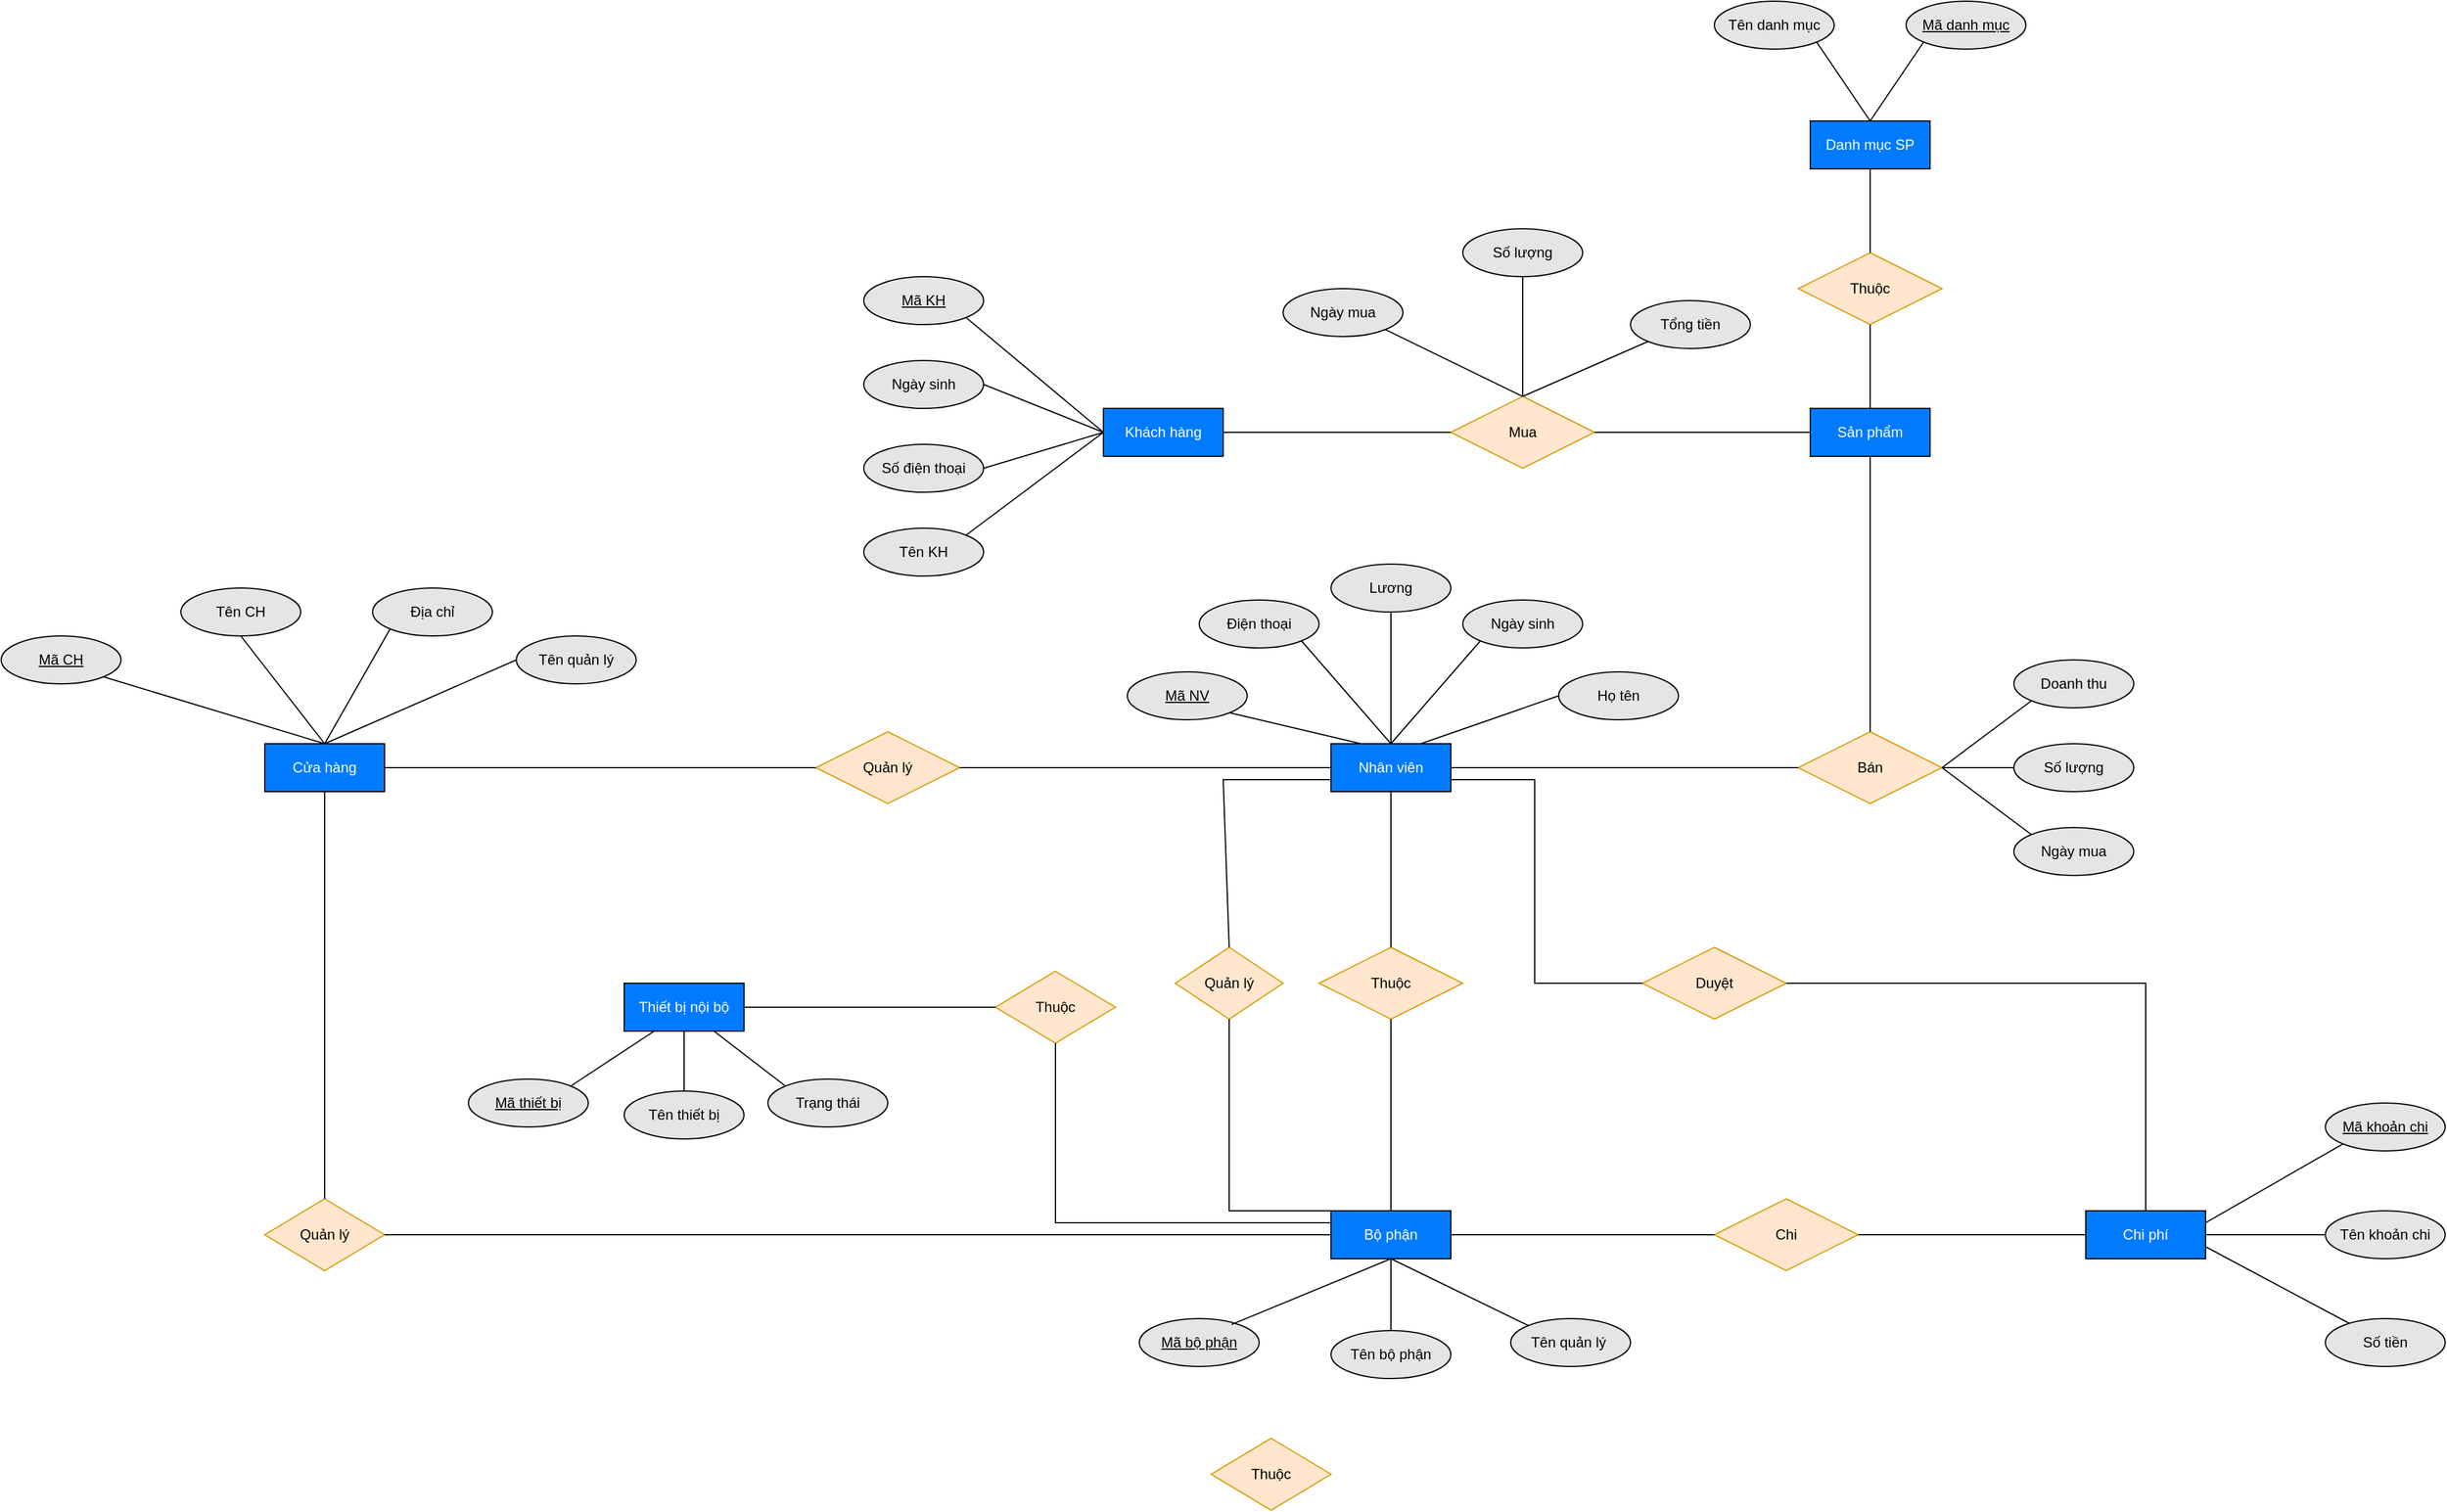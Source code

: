 <mxfile version="15.8.9" type="github">
  <diagram id="UtjhiPHCQkNaoNcG85TJ" name="Page-1">
    <mxGraphModel dx="4221" dy="644" grid="1" gridSize="10" guides="1" tooltips="1" connect="1" arrows="1" fold="1" page="1" pageScale="1" pageWidth="3000" pageHeight="3300" math="0" shadow="0">
      <root>
        <mxCell id="0" />
        <mxCell id="1" parent="0" />
        <mxCell id="D02X_YDx3sgQh4wHqPoC-2" value="Cửa hàng" style="whiteSpace=wrap;html=1;align=center;fillColor=#007bff;strokeColor=#000000;fontColor=#FFFFFF;" parent="1" vertex="1">
          <mxGeometry x="180" y="1270" width="100" height="40" as="geometry" />
        </mxCell>
        <mxCell id="D02X_YDx3sgQh4wHqPoC-3" value="Địa chỉ" style="ellipse;whiteSpace=wrap;html=1;align=center;labelBackgroundColor=#;fontColor=#000000;strokeColor=#000000;fillColor=#e5e5e5;" parent="1" vertex="1">
          <mxGeometry x="270" y="1140" width="100" height="40" as="geometry" />
        </mxCell>
        <mxCell id="D02X_YDx3sgQh4wHqPoC-4" value="Quản lý" style="shape=rhombus;perimeter=rhombusPerimeter;whiteSpace=wrap;html=1;align=center;labelBackgroundColor=#;strokeColor=#d79b00;fillColor=#ffe6cc;" parent="1" vertex="1">
          <mxGeometry x="640" y="1260" width="120" height="60" as="geometry" />
        </mxCell>
        <mxCell id="D02X_YDx3sgQh4wHqPoC-5" value="Mã CH" style="ellipse;whiteSpace=wrap;html=1;align=center;fontStyle=4;labelBackgroundColor=#;fontColor=#000000;strokeColor=#000000;fillColor=#e5e5e5;" parent="1" vertex="1">
          <mxGeometry x="-40" y="1180" width="100" height="40" as="geometry" />
        </mxCell>
        <mxCell id="D02X_YDx3sgQh4wHqPoC-6" value="Tên CH" style="ellipse;whiteSpace=wrap;html=1;align=center;labelBackgroundColor=#;fontColor=#000000;strokeColor=#000000;fillColor=#e5e5e5;" parent="1" vertex="1">
          <mxGeometry x="110" y="1140" width="100" height="40" as="geometry" />
        </mxCell>
        <mxCell id="D02X_YDx3sgQh4wHqPoC-7" value="Quản lý" style="shape=rhombus;perimeter=rhombusPerimeter;whiteSpace=wrap;html=1;align=center;labelBackgroundColor=#;strokeColor=#d79b00;fillColor=#ffe6cc;" parent="1" vertex="1">
          <mxGeometry x="180" y="1650" width="100" height="60" as="geometry" />
        </mxCell>
        <mxCell id="D02X_YDx3sgQh4wHqPoC-8" value="Thiết bị nội bộ" style="whiteSpace=wrap;html=1;align=center;fillColor=#007bff;strokeColor=#000000;fontColor=#FFFFFF;" parent="1" vertex="1">
          <mxGeometry x="480" y="1470" width="100" height="40" as="geometry" />
        </mxCell>
        <mxCell id="D02X_YDx3sgQh4wHqPoC-9" value="Tên thiết bị" style="ellipse;whiteSpace=wrap;html=1;align=center;labelBackgroundColor=#;fontColor=#000000;strokeColor=#000000;fillColor=#e5e5e5;" parent="1" vertex="1">
          <mxGeometry x="480" y="1560" width="100" height="40" as="geometry" />
        </mxCell>
        <mxCell id="D02X_YDx3sgQh4wHqPoC-10" value="Trạng thái" style="ellipse;whiteSpace=wrap;html=1;align=center;labelBackgroundColor=#;fontColor=#000000;strokeColor=#000000;fillColor=#e5e5e5;" parent="1" vertex="1">
          <mxGeometry x="600" y="1550" width="100" height="40" as="geometry" />
        </mxCell>
        <mxCell id="D02X_YDx3sgQh4wHqPoC-11" value="Mã thiết bị" style="ellipse;whiteSpace=wrap;html=1;align=center;fontStyle=4;labelBackgroundColor=#;fontColor=#000000;strokeColor=#000000;fillColor=#e5e5e5;" parent="1" vertex="1">
          <mxGeometry x="350" y="1550" width="100" height="40" as="geometry" />
        </mxCell>
        <mxCell id="D02X_YDx3sgQh4wHqPoC-13" value="Thuộc" style="shape=rhombus;perimeter=rhombusPerimeter;whiteSpace=wrap;html=1;align=center;labelBackgroundColor=#;strokeColor=#d79b00;fillColor=#ffe6cc;" parent="1" vertex="1">
          <mxGeometry x="970" y="1850" width="100" height="60" as="geometry" />
        </mxCell>
        <mxCell id="D02X_YDx3sgQh4wHqPoC-14" value="Bộ phận" style="whiteSpace=wrap;html=1;align=center;fillColor=#007bff;strokeColor=#000000;fontColor=#FFFFFF;" parent="1" vertex="1">
          <mxGeometry x="1070" y="1660" width="100" height="40" as="geometry" />
        </mxCell>
        <mxCell id="D02X_YDx3sgQh4wHqPoC-15" value="Chi" style="shape=rhombus;perimeter=rhombusPerimeter;whiteSpace=wrap;html=1;align=center;labelBackgroundColor=#;strokeColor=#d79b00;fillColor=#ffe6cc;" parent="1" vertex="1">
          <mxGeometry x="1390" y="1650" width="120" height="60" as="geometry" />
        </mxCell>
        <mxCell id="D02X_YDx3sgQh4wHqPoC-16" value="Chi phí" style="whiteSpace=wrap;html=1;align=center;fillColor=#007bff;strokeColor=#000000;fontColor=#FFFFFF;" parent="1" vertex="1">
          <mxGeometry x="1700" y="1660" width="100" height="40" as="geometry" />
        </mxCell>
        <mxCell id="D02X_YDx3sgQh4wHqPoC-17" value="Mã khoản chi" style="ellipse;whiteSpace=wrap;html=1;align=center;fontStyle=4;labelBackgroundColor=#;fontColor=#000000;strokeColor=#000000;fillColor=#e5e5e5;" parent="1" vertex="1">
          <mxGeometry x="1900" y="1570" width="100" height="40" as="geometry" />
        </mxCell>
        <mxCell id="D02X_YDx3sgQh4wHqPoC-18" value="Tên khoản chi" style="ellipse;whiteSpace=wrap;html=1;align=center;labelBackgroundColor=#;fontColor=#000000;strokeColor=#000000;fillColor=#e5e5e5;" parent="1" vertex="1">
          <mxGeometry x="1900" y="1660" width="100" height="40" as="geometry" />
        </mxCell>
        <mxCell id="D02X_YDx3sgQh4wHqPoC-19" value="Số tiền" style="ellipse;whiteSpace=wrap;html=1;align=center;labelBackgroundColor=#;fontColor=#000000;strokeColor=#000000;fillColor=#e5e5e5;" parent="1" vertex="1">
          <mxGeometry x="1900" y="1750" width="100" height="40" as="geometry" />
        </mxCell>
        <mxCell id="D02X_YDx3sgQh4wHqPoC-20" value="Nhân viên" style="whiteSpace=wrap;html=1;align=center;fillColor=#007bff;strokeColor=#000000;fontColor=#FFFFFF;" parent="1" vertex="1">
          <mxGeometry x="1070" y="1270" width="100" height="40" as="geometry" />
        </mxCell>
        <mxCell id="D02X_YDx3sgQh4wHqPoC-21" value="Sản phẩm" style="whiteSpace=wrap;html=1;align=center;fillColor=#007bff;strokeColor=#000000;fontColor=#FFFFFF;" parent="1" vertex="1">
          <mxGeometry x="1470" y="990" width="100" height="40" as="geometry" />
        </mxCell>
        <mxCell id="D02X_YDx3sgQh4wHqPoC-22" value="Bán&lt;span style=&quot;color: rgba(0 , 0 , 0 , 0) ; font-family: monospace ; font-size: 0px&quot;&gt;%3CmxGraphModel%3E%3Croot%3E%3CmxCell%20id%3D%220%22%2F%3E%3CmxCell%20id%3D%221%22%20parent%3D%220%22%2F%3E%3CmxCell%20id%3D%222%22%20value%3D%22Qu%E1%BA%A3n%20l%C3%BD%22%20style%3D%22shape%3Drhombus%3Bperimeter%3DrhombusPerimeter%3BwhiteSpace%3Dwrap%3Bhtml%3D1%3Balign%3Dcenter%3BlabelBackgroundColor%3D%23%3BstrokeColor%3D%23d79b00%3BfillColor%3D%23ffe6cc%3B%22%20vertex%3D%221%22%20parent%3D%221%22%3E%3CmxGeometry%20x%3D%22470%22%20y%3D%221260%22%20width%3D%22120%22%20height%3D%2260%22%20as%3D%22geometry%22%2F%3E%3C%2FmxCell%3E%3C%2Froot%3E%3C%2FmxGraphModel%3E&lt;/span&gt;&lt;span style=&quot;color: rgba(0 , 0 , 0 , 0) ; font-family: monospace ; font-size: 0px&quot;&gt;%3CmxGraphModel%3E%3Croot%3E%3CmxCell%20id%3D%220%22%2F%3E%3CmxCell%20id%3D%221%22%20parent%3D%220%22%2F%3E%3CmxCell%20id%3D%222%22%20value%3D%22Qu%E1%BA%A3n%20l%C3%BD%22%20style%3D%22shape%3Drhombus%3Bperimeter%3DrhombusPerimeter%3BwhiteSpace%3Dwrap%3Bhtml%3D1%3Balign%3Dcenter%3BlabelBackgroundColor%3D%23%3BstrokeColor%3D%23d79b00%3BfillColor%3D%23ffe6cc%3B%22%20vertex%3D%221%22%20parent%3D%221%22%3E%3CmxGeometry%20x%3D%22470%22%20y%3D%221260%22%20width%3D%22120%22%20height%3D%2260%22%20as%3D%22geometry%22%2F%3E%3C%2FmxCell%3E%3C%2Froot%3E%3C%2FmxGraphModel%3E&lt;/span&gt;" style="shape=rhombus;perimeter=rhombusPerimeter;whiteSpace=wrap;html=1;align=center;labelBackgroundColor=#;strokeColor=#d79b00;fillColor=#ffe6cc;" parent="1" vertex="1">
          <mxGeometry x="1460" y="1260" width="120" height="60" as="geometry" />
        </mxCell>
        <mxCell id="D02X_YDx3sgQh4wHqPoC-23" value="Thuộc" style="shape=rhombus;perimeter=rhombusPerimeter;whiteSpace=wrap;html=1;align=center;labelBackgroundColor=#;strokeColor=#d79b00;fillColor=#ffe6cc;" parent="1" vertex="1">
          <mxGeometry x="1460" y="860" width="120" height="60" as="geometry" />
        </mxCell>
        <mxCell id="D02X_YDx3sgQh4wHqPoC-24" value="Danh mục SP" style="whiteSpace=wrap;html=1;align=center;fillColor=#007bff;strokeColor=#000000;fontColor=#FFFFFF;" parent="1" vertex="1">
          <mxGeometry x="1470" y="750" width="100" height="40" as="geometry" />
        </mxCell>
        <mxCell id="D02X_YDx3sgQh4wHqPoC-25" value="Mua" style="shape=rhombus;perimeter=rhombusPerimeter;whiteSpace=wrap;html=1;align=center;labelBackgroundColor=#;strokeColor=#d79b00;fillColor=#ffe6cc;" parent="1" vertex="1">
          <mxGeometry x="1170" y="980" width="120" height="60" as="geometry" />
        </mxCell>
        <mxCell id="D02X_YDx3sgQh4wHqPoC-26" value="Khách hàng" style="whiteSpace=wrap;html=1;align=center;fillColor=#007bff;strokeColor=#000000;fontColor=#FFFFFF;" parent="1" vertex="1">
          <mxGeometry x="880" y="990" width="100" height="40" as="geometry" />
        </mxCell>
        <mxCell id="D02X_YDx3sgQh4wHqPoC-28" value="Mã danh mục" style="ellipse;whiteSpace=wrap;html=1;align=center;fontStyle=4;labelBackgroundColor=#;fontColor=#000000;strokeColor=#000000;fillColor=#e5e5e5;" parent="1" vertex="1">
          <mxGeometry x="1550" y="650" width="100" height="40" as="geometry" />
        </mxCell>
        <mxCell id="D02X_YDx3sgQh4wHqPoC-29" value="Tên danh mục" style="ellipse;whiteSpace=wrap;html=1;align=center;labelBackgroundColor=#;fontColor=#000000;strokeColor=#000000;fillColor=#e5e5e5;" parent="1" vertex="1">
          <mxGeometry x="1390" y="650" width="100" height="40" as="geometry" />
        </mxCell>
        <mxCell id="D02X_YDx3sgQh4wHqPoC-30" value="Ngày mua" style="ellipse;whiteSpace=wrap;html=1;align=center;labelBackgroundColor=#;fontColor=#000000;strokeColor=#000000;fillColor=#e5e5e5;" parent="1" vertex="1">
          <mxGeometry x="1030" y="890" width="100" height="40" as="geometry" />
        </mxCell>
        <mxCell id="D02X_YDx3sgQh4wHqPoC-31" value="Tổng tiền" style="ellipse;whiteSpace=wrap;html=1;align=center;labelBackgroundColor=#;fontColor=#000000;strokeColor=#000000;fillColor=#e5e5e5;" parent="1" vertex="1">
          <mxGeometry x="1320" y="900" width="100" height="40" as="geometry" />
        </mxCell>
        <mxCell id="D02X_YDx3sgQh4wHqPoC-33" value="Số lượng" style="ellipse;whiteSpace=wrap;html=1;align=center;labelBackgroundColor=#;fontColor=#000000;strokeColor=#000000;fillColor=#e5e5e5;" parent="1" vertex="1">
          <mxGeometry x="1180" y="840" width="100" height="40" as="geometry" />
        </mxCell>
        <mxCell id="D02X_YDx3sgQh4wHqPoC-34" value="Ngày mua" style="ellipse;whiteSpace=wrap;html=1;align=center;labelBackgroundColor=#;fontColor=#000000;strokeColor=#000000;fillColor=#e5e5e5;" parent="1" vertex="1">
          <mxGeometry x="1640" y="1340" width="100" height="40" as="geometry" />
        </mxCell>
        <mxCell id="D02X_YDx3sgQh4wHqPoC-35" value="Số lượng" style="ellipse;whiteSpace=wrap;html=1;align=center;labelBackgroundColor=#;fontColor=#000000;strokeColor=#000000;fillColor=#e5e5e5;" parent="1" vertex="1">
          <mxGeometry x="1640" y="1270" width="100" height="40" as="geometry" />
        </mxCell>
        <mxCell id="D02X_YDx3sgQh4wHqPoC-36" value="Doanh thu" style="ellipse;whiteSpace=wrap;html=1;align=center;labelBackgroundColor=#;fontColor=#000000;strokeColor=#000000;fillColor=#e5e5e5;" parent="1" vertex="1">
          <mxGeometry x="1640" y="1200" width="100" height="40" as="geometry" />
        </mxCell>
        <mxCell id="D02X_YDx3sgQh4wHqPoC-37" value="Mã NV" style="ellipse;whiteSpace=wrap;html=1;align=center;fontStyle=4;labelBackgroundColor=#;fontColor=#000000;strokeColor=#000000;fillColor=#e5e5e5;" parent="1" vertex="1">
          <mxGeometry x="900" y="1210" width="100" height="40" as="geometry" />
        </mxCell>
        <mxCell id="D02X_YDx3sgQh4wHqPoC-38" value="Họ tên" style="ellipse;whiteSpace=wrap;html=1;align=center;labelBackgroundColor=#;fontColor=#000000;strokeColor=#000000;fillColor=#e5e5e5;" parent="1" vertex="1">
          <mxGeometry x="1260" y="1210" width="100" height="40" as="geometry" />
        </mxCell>
        <mxCell id="D02X_YDx3sgQh4wHqPoC-39" value="Điện thoại" style="ellipse;whiteSpace=wrap;html=1;align=center;labelBackgroundColor=#;fontColor=#000000;strokeColor=#000000;fillColor=#e5e5e5;" parent="1" vertex="1">
          <mxGeometry x="960" y="1150" width="100" height="40" as="geometry" />
        </mxCell>
        <mxCell id="D02X_YDx3sgQh4wHqPoC-40" value="Ngày sinh" style="ellipse;whiteSpace=wrap;html=1;align=center;labelBackgroundColor=#;fontColor=#000000;strokeColor=#000000;fillColor=#e5e5e5;" parent="1" vertex="1">
          <mxGeometry x="1180" y="1150" width="100" height="40" as="geometry" />
        </mxCell>
        <mxCell id="D02X_YDx3sgQh4wHqPoC-41" value="Lương" style="ellipse;whiteSpace=wrap;html=1;align=center;labelBackgroundColor=#;fontColor=#000000;strokeColor=#000000;fillColor=#e5e5e5;" parent="1" vertex="1">
          <mxGeometry x="1070" y="1120" width="100" height="40" as="geometry" />
        </mxCell>
        <mxCell id="D02X_YDx3sgQh4wHqPoC-42" value="Mã KH" style="ellipse;whiteSpace=wrap;html=1;align=center;fontStyle=4;labelBackgroundColor=#;fontColor=#000000;strokeColor=#000000;fillColor=#e5e5e5;" parent="1" vertex="1">
          <mxGeometry x="680" y="880" width="100" height="40" as="geometry" />
        </mxCell>
        <mxCell id="D02X_YDx3sgQh4wHqPoC-43" value="Ngày sinh" style="ellipse;whiteSpace=wrap;html=1;align=center;labelBackgroundColor=#;fontColor=#000000;strokeColor=#000000;fillColor=#e5e5e5;" parent="1" vertex="1">
          <mxGeometry x="680" y="950" width="100" height="40" as="geometry" />
        </mxCell>
        <mxCell id="D02X_YDx3sgQh4wHqPoC-44" value="Số điện thoại" style="ellipse;whiteSpace=wrap;html=1;align=center;labelBackgroundColor=#;fontColor=#000000;strokeColor=#000000;fillColor=#e5e5e5;" parent="1" vertex="1">
          <mxGeometry x="680" y="1020" width="100" height="40" as="geometry" />
        </mxCell>
        <mxCell id="D02X_YDx3sgQh4wHqPoC-45" value="Tên KH" style="ellipse;whiteSpace=wrap;html=1;align=center;labelBackgroundColor=#;fontColor=#000000;strokeColor=#000000;fillColor=#e5e5e5;" parent="1" vertex="1">
          <mxGeometry x="680" y="1090" width="100" height="40" as="geometry" />
        </mxCell>
        <mxCell id="D02X_YDx3sgQh4wHqPoC-46" value="Tên bộ phận" style="ellipse;whiteSpace=wrap;html=1;align=center;labelBackgroundColor=#;fontColor=#000000;strokeColor=#000000;fillColor=#e5e5e5;" parent="1" vertex="1">
          <mxGeometry x="1070" y="1760" width="100" height="40" as="geometry" />
        </mxCell>
        <mxCell id="D02X_YDx3sgQh4wHqPoC-47" value="Mã bộ phận" style="ellipse;whiteSpace=wrap;html=1;align=center;fontStyle=4;labelBackgroundColor=#;fontColor=#000000;strokeColor=#000000;fillColor=#e5e5e5;" parent="1" vertex="1">
          <mxGeometry x="910" y="1750" width="100" height="40" as="geometry" />
        </mxCell>
        <mxCell id="0jfMnuuwv_ADZiA-GJic-1" value="" style="endArrow=none;html=1;rounded=0;entryX=0.5;entryY=0;entryDx=0;entryDy=0;exitX=1;exitY=1;exitDx=0;exitDy=0;" edge="1" parent="1" source="D02X_YDx3sgQh4wHqPoC-5" target="D02X_YDx3sgQh4wHqPoC-2">
          <mxGeometry width="50" height="50" relative="1" as="geometry">
            <mxPoint x="40" y="1400" as="sourcePoint" />
            <mxPoint x="90" y="1350" as="targetPoint" />
          </mxGeometry>
        </mxCell>
        <mxCell id="0jfMnuuwv_ADZiA-GJic-2" value="" style="endArrow=none;html=1;rounded=0;entryX=0.5;entryY=0;entryDx=0;entryDy=0;exitX=0.5;exitY=1;exitDx=0;exitDy=0;" edge="1" parent="1" source="D02X_YDx3sgQh4wHqPoC-6" target="D02X_YDx3sgQh4wHqPoC-2">
          <mxGeometry width="50" height="50" relative="1" as="geometry">
            <mxPoint x="125.355" y="1204.142" as="sourcePoint" />
            <mxPoint x="215" y="1280" as="targetPoint" />
          </mxGeometry>
        </mxCell>
        <mxCell id="0jfMnuuwv_ADZiA-GJic-3" value="" style="endArrow=none;html=1;rounded=0;entryX=0.5;entryY=0;entryDx=0;entryDy=0;exitX=0;exitY=1;exitDx=0;exitDy=0;" edge="1" parent="1" source="D02X_YDx3sgQh4wHqPoC-3" target="D02X_YDx3sgQh4wHqPoC-2">
          <mxGeometry width="50" height="50" relative="1" as="geometry">
            <mxPoint x="135.355" y="1214.142" as="sourcePoint" />
            <mxPoint x="225" y="1290" as="targetPoint" />
          </mxGeometry>
        </mxCell>
        <mxCell id="0jfMnuuwv_ADZiA-GJic-4" value="" style="endArrow=none;html=1;rounded=0;entryX=0.5;entryY=1;entryDx=0;entryDy=0;" edge="1" parent="1" source="D02X_YDx3sgQh4wHqPoC-7" target="D02X_YDx3sgQh4wHqPoC-2">
          <mxGeometry width="50" height="50" relative="1" as="geometry">
            <mxPoint x="324.645" y="1204.142" as="sourcePoint" />
            <mxPoint x="265" y="1280" as="targetPoint" />
          </mxGeometry>
        </mxCell>
        <mxCell id="0jfMnuuwv_ADZiA-GJic-6" value="" style="endArrow=none;html=1;rounded=0;entryX=0.25;entryY=1;entryDx=0;entryDy=0;exitX=1;exitY=0;exitDx=0;exitDy=0;" edge="1" parent="1" source="D02X_YDx3sgQh4wHqPoC-11" target="D02X_YDx3sgQh4wHqPoC-8">
          <mxGeometry width="50" height="50" relative="1" as="geometry">
            <mxPoint x="660" y="1970" as="sourcePoint" />
            <mxPoint x="710" y="1920" as="targetPoint" />
          </mxGeometry>
        </mxCell>
        <mxCell id="0jfMnuuwv_ADZiA-GJic-7" value="" style="endArrow=none;html=1;rounded=0;entryX=0.5;entryY=1;entryDx=0;entryDy=0;exitX=0.5;exitY=0;exitDx=0;exitDy=0;" edge="1" parent="1" source="D02X_YDx3sgQh4wHqPoC-9" target="D02X_YDx3sgQh4wHqPoC-8">
          <mxGeometry width="50" height="50" relative="1" as="geometry">
            <mxPoint x="650" y="2000" as="sourcePoint" />
            <mxPoint x="805" y="1890" as="targetPoint" />
          </mxGeometry>
        </mxCell>
        <mxCell id="0jfMnuuwv_ADZiA-GJic-8" value="" style="endArrow=none;html=1;rounded=0;entryX=0.75;entryY=1;entryDx=0;entryDy=0;exitX=0;exitY=0;exitDx=0;exitDy=0;" edge="1" parent="1" source="D02X_YDx3sgQh4wHqPoC-10" target="D02X_YDx3sgQh4wHqPoC-8">
          <mxGeometry width="50" height="50" relative="1" as="geometry">
            <mxPoint x="830" y="2020" as="sourcePoint" />
            <mxPoint x="830" y="1890" as="targetPoint" />
          </mxGeometry>
        </mxCell>
        <mxCell id="0jfMnuuwv_ADZiA-GJic-18" value="" style="endArrow=none;html=1;rounded=0;exitX=0;exitY=0.5;exitDx=0;exitDy=0;entryX=1;entryY=0.5;entryDx=0;entryDy=0;" edge="1" parent="1" source="D02X_YDx3sgQh4wHqPoC-15" target="D02X_YDx3sgQh4wHqPoC-14">
          <mxGeometry width="50" height="50" relative="1" as="geometry">
            <mxPoint x="920" y="1690" as="sourcePoint" />
            <mxPoint x="1080" y="1690" as="targetPoint" />
          </mxGeometry>
        </mxCell>
        <mxCell id="0jfMnuuwv_ADZiA-GJic-19" value="" style="endArrow=none;html=1;rounded=0;entryX=1;entryY=0.5;entryDx=0;entryDy=0;" edge="1" parent="1" source="D02X_YDx3sgQh4wHqPoC-16" target="D02X_YDx3sgQh4wHqPoC-15">
          <mxGeometry width="50" height="50" relative="1" as="geometry">
            <mxPoint x="1400" y="1690" as="sourcePoint" />
            <mxPoint x="1180" y="1690" as="targetPoint" />
          </mxGeometry>
        </mxCell>
        <mxCell id="0jfMnuuwv_ADZiA-GJic-20" value="" style="endArrow=none;html=1;rounded=0;exitX=0.77;exitY=0.124;exitDx=0;exitDy=0;entryX=0.5;entryY=1;entryDx=0;entryDy=0;exitPerimeter=0;" edge="1" parent="1" source="D02X_YDx3sgQh4wHqPoC-47" target="D02X_YDx3sgQh4wHqPoC-14">
          <mxGeometry width="50" height="50" relative="1" as="geometry">
            <mxPoint x="1400" y="1690" as="sourcePoint" />
            <mxPoint x="1180" y="1690" as="targetPoint" />
          </mxGeometry>
        </mxCell>
        <mxCell id="0jfMnuuwv_ADZiA-GJic-21" value="" style="endArrow=none;html=1;rounded=0;exitX=0.5;exitY=0;exitDx=0;exitDy=0;entryX=0.5;entryY=1;entryDx=0;entryDy=0;" edge="1" parent="1" source="D02X_YDx3sgQh4wHqPoC-46" target="D02X_YDx3sgQh4wHqPoC-14">
          <mxGeometry width="50" height="50" relative="1" as="geometry">
            <mxPoint x="1067" y="1774.96" as="sourcePoint" />
            <mxPoint x="1105" y="1710" as="targetPoint" />
          </mxGeometry>
        </mxCell>
        <mxCell id="0jfMnuuwv_ADZiA-GJic-22" value="" style="endArrow=none;html=1;rounded=0;entryX=1;entryY=0.5;entryDx=0;entryDy=0;exitX=0;exitY=0.5;exitDx=0;exitDy=0;" edge="1" parent="1" source="D02X_YDx3sgQh4wHqPoC-18" target="D02X_YDx3sgQh4wHqPoC-16">
          <mxGeometry width="50" height="50" relative="1" as="geometry">
            <mxPoint x="1810" y="1780" as="sourcePoint" />
            <mxPoint x="1860" y="1730" as="targetPoint" />
          </mxGeometry>
        </mxCell>
        <mxCell id="0jfMnuuwv_ADZiA-GJic-23" value="" style="endArrow=none;html=1;rounded=0;exitX=1;exitY=0.75;exitDx=0;exitDy=0;" edge="1" parent="1" source="D02X_YDx3sgQh4wHqPoC-16" target="D02X_YDx3sgQh4wHqPoC-19">
          <mxGeometry width="50" height="50" relative="1" as="geometry">
            <mxPoint x="1820" y="1790" as="sourcePoint" />
            <mxPoint x="1870" y="1740" as="targetPoint" />
          </mxGeometry>
        </mxCell>
        <mxCell id="0jfMnuuwv_ADZiA-GJic-24" value="" style="endArrow=none;html=1;rounded=0;exitX=1;exitY=0.25;exitDx=0;exitDy=0;entryX=0;entryY=1;entryDx=0;entryDy=0;" edge="1" parent="1" source="D02X_YDx3sgQh4wHqPoC-16" target="D02X_YDx3sgQh4wHqPoC-17">
          <mxGeometry width="50" height="50" relative="1" as="geometry">
            <mxPoint x="1830" y="1800" as="sourcePoint" />
            <mxPoint x="1880" y="1750" as="targetPoint" />
          </mxGeometry>
        </mxCell>
        <mxCell id="0jfMnuuwv_ADZiA-GJic-25" value="" style="endArrow=none;html=1;rounded=0;entryX=1;entryY=0.5;entryDx=0;entryDy=0;exitX=0;exitY=0.5;exitDx=0;exitDy=0;" edge="1" parent="1" source="D02X_YDx3sgQh4wHqPoC-4" target="D02X_YDx3sgQh4wHqPoC-2">
          <mxGeometry width="50" height="50" relative="1" as="geometry">
            <mxPoint x="324.854" y="1204.226" as="sourcePoint" />
            <mxPoint x="265" y="1280" as="targetPoint" />
          </mxGeometry>
        </mxCell>
        <mxCell id="0jfMnuuwv_ADZiA-GJic-26" value="" style="endArrow=none;html=1;rounded=0;exitX=1;exitY=0.5;exitDx=0;exitDy=0;" edge="1" parent="1" source="D02X_YDx3sgQh4wHqPoC-4" target="D02X_YDx3sgQh4wHqPoC-20">
          <mxGeometry width="50" height="50" relative="1" as="geometry">
            <mxPoint x="650" y="1300" as="sourcePoint" />
            <mxPoint x="290" y="1300" as="targetPoint" />
          </mxGeometry>
        </mxCell>
        <mxCell id="0jfMnuuwv_ADZiA-GJic-27" value="" style="endArrow=none;html=1;rounded=0;exitX=0;exitY=0.5;exitDx=0;exitDy=0;entryX=1;entryY=0.5;entryDx=0;entryDy=0;" edge="1" parent="1" source="D02X_YDx3sgQh4wHqPoC-22" target="D02X_YDx3sgQh4wHqPoC-20">
          <mxGeometry width="50" height="50" relative="1" as="geometry">
            <mxPoint x="770" y="1300" as="sourcePoint" />
            <mxPoint x="1080" y="1300" as="targetPoint" />
          </mxGeometry>
        </mxCell>
        <mxCell id="0jfMnuuwv_ADZiA-GJic-28" value="" style="endArrow=none;html=1;rounded=0;exitX=0.5;exitY=1;exitDx=0;exitDy=0;entryX=0.5;entryY=0;entryDx=0;entryDy=0;" edge="1" parent="1" source="D02X_YDx3sgQh4wHqPoC-21" target="D02X_YDx3sgQh4wHqPoC-22">
          <mxGeometry width="50" height="50" relative="1" as="geometry">
            <mxPoint x="1470" y="1300" as="sourcePoint" />
            <mxPoint x="1180" y="1300" as="targetPoint" />
          </mxGeometry>
        </mxCell>
        <mxCell id="0jfMnuuwv_ADZiA-GJic-32" value="" style="endArrow=none;html=1;rounded=0;entryX=1;entryY=1;entryDx=0;entryDy=0;exitX=0.5;exitY=0;exitDx=0;exitDy=0;" edge="1" parent="1" source="D02X_YDx3sgQh4wHqPoC-25" target="D02X_YDx3sgQh4wHqPoC-30">
          <mxGeometry width="50" height="50" relative="1" as="geometry">
            <mxPoint x="1070" y="1030" as="sourcePoint" />
            <mxPoint x="1120" y="980" as="targetPoint" />
          </mxGeometry>
        </mxCell>
        <mxCell id="0jfMnuuwv_ADZiA-GJic-33" value="" style="endArrow=none;html=1;rounded=0;entryX=0.5;entryY=1;entryDx=0;entryDy=0;exitX=0.5;exitY=0;exitDx=0;exitDy=0;" edge="1" parent="1" source="D02X_YDx3sgQh4wHqPoC-25" target="D02X_YDx3sgQh4wHqPoC-33">
          <mxGeometry width="50" height="50" relative="1" as="geometry">
            <mxPoint x="1230" y="970" as="sourcePoint" />
            <mxPoint x="1125.146" y="934.226" as="targetPoint" />
          </mxGeometry>
        </mxCell>
        <mxCell id="0jfMnuuwv_ADZiA-GJic-34" value="" style="endArrow=none;html=1;rounded=0;entryX=0;entryY=1;entryDx=0;entryDy=0;exitX=0.5;exitY=0;exitDx=0;exitDy=0;" edge="1" parent="1" source="D02X_YDx3sgQh4wHqPoC-25" target="D02X_YDx3sgQh4wHqPoC-31">
          <mxGeometry width="50" height="50" relative="1" as="geometry">
            <mxPoint x="1240" y="990.0" as="sourcePoint" />
            <mxPoint x="1250" y="870.0" as="targetPoint" />
          </mxGeometry>
        </mxCell>
        <mxCell id="0jfMnuuwv_ADZiA-GJic-35" value="" style="endArrow=none;html=1;rounded=0;entryX=1;entryY=1;entryDx=0;entryDy=0;exitX=0.5;exitY=0;exitDx=0;exitDy=0;" edge="1" parent="1" source="D02X_YDx3sgQh4wHqPoC-20" target="D02X_YDx3sgQh4wHqPoC-39">
          <mxGeometry width="50" height="50" relative="1" as="geometry">
            <mxPoint x="1240" y="990.0" as="sourcePoint" />
            <mxPoint x="1240" y="890.0" as="targetPoint" />
          </mxGeometry>
        </mxCell>
        <mxCell id="0jfMnuuwv_ADZiA-GJic-36" value="" style="endArrow=none;html=1;rounded=0;entryX=0.5;entryY=1;entryDx=0;entryDy=0;exitX=0.5;exitY=0;exitDx=0;exitDy=0;" edge="1" parent="1" source="D02X_YDx3sgQh4wHqPoC-20" target="D02X_YDx3sgQh4wHqPoC-41">
          <mxGeometry width="50" height="50" relative="1" as="geometry">
            <mxPoint x="1120" y="1260" as="sourcePoint" />
            <mxPoint x="1085.146" y="1184.226" as="targetPoint" />
          </mxGeometry>
        </mxCell>
        <mxCell id="0jfMnuuwv_ADZiA-GJic-37" value="" style="endArrow=none;html=1;rounded=0;entryX=0;entryY=1;entryDx=0;entryDy=0;exitX=0.5;exitY=0;exitDx=0;exitDy=0;" edge="1" parent="1" source="D02X_YDx3sgQh4wHqPoC-20" target="D02X_YDx3sgQh4wHqPoC-40">
          <mxGeometry width="50" height="50" relative="1" as="geometry">
            <mxPoint x="1130" y="1280" as="sourcePoint" />
            <mxPoint x="1160" y="1180" as="targetPoint" />
          </mxGeometry>
        </mxCell>
        <mxCell id="0jfMnuuwv_ADZiA-GJic-38" value="" style="endArrow=none;html=1;rounded=0;entryX=0;entryY=0.5;entryDx=0;entryDy=0;exitX=0.75;exitY=0;exitDx=0;exitDy=0;" edge="1" parent="1" source="D02X_YDx3sgQh4wHqPoC-20" target="D02X_YDx3sgQh4wHqPoC-38">
          <mxGeometry width="50" height="50" relative="1" as="geometry">
            <mxPoint x="1130" y="1280" as="sourcePoint" />
            <mxPoint x="1234.854" y="1204.226" as="targetPoint" />
          </mxGeometry>
        </mxCell>
        <mxCell id="0jfMnuuwv_ADZiA-GJic-39" value="" style="endArrow=none;html=1;rounded=0;entryX=1;entryY=1;entryDx=0;entryDy=0;exitX=0.25;exitY=0;exitDx=0;exitDy=0;" edge="1" parent="1" source="D02X_YDx3sgQh4wHqPoC-20" target="D02X_YDx3sgQh4wHqPoC-37">
          <mxGeometry width="50" height="50" relative="1" as="geometry">
            <mxPoint x="1155" y="1280" as="sourcePoint" />
            <mxPoint x="1270" y="1240" as="targetPoint" />
          </mxGeometry>
        </mxCell>
        <mxCell id="0jfMnuuwv_ADZiA-GJic-40" value="" style="endArrow=none;html=1;rounded=0;entryX=1;entryY=0.5;entryDx=0;entryDy=0;exitX=0;exitY=0.5;exitDx=0;exitDy=0;" edge="1" parent="1" source="D02X_YDx3sgQh4wHqPoC-25" target="D02X_YDx3sgQh4wHqPoC-26">
          <mxGeometry width="50" height="50" relative="1" as="geometry">
            <mxPoint x="1240" y="990.0" as="sourcePoint" />
            <mxPoint x="1125.146" y="934.226" as="targetPoint" />
          </mxGeometry>
        </mxCell>
        <mxCell id="0jfMnuuwv_ADZiA-GJic-41" value="" style="endArrow=none;html=1;rounded=0;entryX=0;entryY=0.5;entryDx=0;entryDy=0;exitX=1;exitY=0.5;exitDx=0;exitDy=0;" edge="1" parent="1" source="D02X_YDx3sgQh4wHqPoC-25" target="D02X_YDx3sgQh4wHqPoC-21">
          <mxGeometry width="50" height="50" relative="1" as="geometry">
            <mxPoint x="1180" y="1020.0" as="sourcePoint" />
            <mxPoint x="990" y="1020.0" as="targetPoint" />
          </mxGeometry>
        </mxCell>
        <mxCell id="0jfMnuuwv_ADZiA-GJic-42" value="" style="endArrow=none;html=1;rounded=0;entryX=0.5;entryY=0;entryDx=0;entryDy=0;exitX=0.5;exitY=1;exitDx=0;exitDy=0;" edge="1" parent="1" source="D02X_YDx3sgQh4wHqPoC-23" target="D02X_YDx3sgQh4wHqPoC-21">
          <mxGeometry width="50" height="50" relative="1" as="geometry">
            <mxPoint x="1300" y="1020.0" as="sourcePoint" />
            <mxPoint x="1480" y="1020.0" as="targetPoint" />
          </mxGeometry>
        </mxCell>
        <mxCell id="0jfMnuuwv_ADZiA-GJic-43" value="" style="endArrow=none;html=1;rounded=0;entryX=0.5;entryY=1;entryDx=0;entryDy=0;exitX=0.5;exitY=0;exitDx=0;exitDy=0;" edge="1" parent="1" source="D02X_YDx3sgQh4wHqPoC-23" target="D02X_YDx3sgQh4wHqPoC-24">
          <mxGeometry width="50" height="50" relative="1" as="geometry">
            <mxPoint x="1530" y="930.0" as="sourcePoint" />
            <mxPoint x="1530" y="1000.0" as="targetPoint" />
          </mxGeometry>
        </mxCell>
        <mxCell id="0jfMnuuwv_ADZiA-GJic-45" value="" style="endArrow=none;html=1;rounded=0;entryX=0.5;entryY=0;entryDx=0;entryDy=0;exitX=1;exitY=1;exitDx=0;exitDy=0;" edge="1" parent="1" source="D02X_YDx3sgQh4wHqPoC-29" target="D02X_YDx3sgQh4wHqPoC-24">
          <mxGeometry width="50" height="50" relative="1" as="geometry">
            <mxPoint x="1530" y="870.0" as="sourcePoint" />
            <mxPoint x="1530" y="800.0" as="targetPoint" />
          </mxGeometry>
        </mxCell>
        <mxCell id="0jfMnuuwv_ADZiA-GJic-46" value="" style="endArrow=none;html=1;rounded=0;exitX=0;exitY=1;exitDx=0;exitDy=0;entryX=0.5;entryY=0;entryDx=0;entryDy=0;" edge="1" parent="1" source="D02X_YDx3sgQh4wHqPoC-28" target="D02X_YDx3sgQh4wHqPoC-24">
          <mxGeometry width="50" height="50" relative="1" as="geometry">
            <mxPoint x="1425.146" y="654.226" as="sourcePoint" />
            <mxPoint x="1510" y="740" as="targetPoint" />
          </mxGeometry>
        </mxCell>
        <mxCell id="0jfMnuuwv_ADZiA-GJic-47" value="" style="endArrow=none;html=1;rounded=0;entryX=0;entryY=0.5;entryDx=0;entryDy=0;exitX=1;exitY=1;exitDx=0;exitDy=0;" edge="1" parent="1" source="D02X_YDx3sgQh4wHqPoC-42" target="D02X_YDx3sgQh4wHqPoC-26">
          <mxGeometry width="50" height="50" relative="1" as="geometry">
            <mxPoint x="1240" y="990.0" as="sourcePoint" />
            <mxPoint x="1125.146" y="934.226" as="targetPoint" />
          </mxGeometry>
        </mxCell>
        <mxCell id="0jfMnuuwv_ADZiA-GJic-49" value="" style="endArrow=none;html=1;rounded=0;entryX=0;entryY=0.5;entryDx=0;entryDy=0;exitX=1;exitY=0.5;exitDx=0;exitDy=0;" edge="1" parent="1" source="D02X_YDx3sgQh4wHqPoC-43" target="D02X_YDx3sgQh4wHqPoC-26">
          <mxGeometry width="50" height="50" relative="1" as="geometry">
            <mxPoint x="805.146" y="914.226" as="sourcePoint" />
            <mxPoint x="890" y="1020.0" as="targetPoint" />
          </mxGeometry>
        </mxCell>
        <mxCell id="0jfMnuuwv_ADZiA-GJic-50" value="" style="endArrow=none;html=1;rounded=0;entryX=0;entryY=0.5;entryDx=0;entryDy=0;exitX=1;exitY=0.5;exitDx=0;exitDy=0;" edge="1" parent="1" source="D02X_YDx3sgQh4wHqPoC-44" target="D02X_YDx3sgQh4wHqPoC-26">
          <mxGeometry width="50" height="50" relative="1" as="geometry">
            <mxPoint x="790" y="970.0" as="sourcePoint" />
            <mxPoint x="890" y="1020.0" as="targetPoint" />
          </mxGeometry>
        </mxCell>
        <mxCell id="0jfMnuuwv_ADZiA-GJic-51" value="" style="endArrow=none;html=1;rounded=0;entryX=0;entryY=0.5;entryDx=0;entryDy=0;exitX=1;exitY=0;exitDx=0;exitDy=0;" edge="1" parent="1" source="D02X_YDx3sgQh4wHqPoC-45" target="D02X_YDx3sgQh4wHqPoC-26">
          <mxGeometry width="50" height="50" relative="1" as="geometry">
            <mxPoint x="800" y="1050.0" as="sourcePoint" />
            <mxPoint x="890" y="1020.0" as="targetPoint" />
          </mxGeometry>
        </mxCell>
        <mxCell id="0jfMnuuwv_ADZiA-GJic-52" value="Thuộc" style="shape=rhombus;perimeter=rhombusPerimeter;whiteSpace=wrap;html=1;align=center;labelBackgroundColor=#;strokeColor=#d79b00;fillColor=#ffe6cc;" vertex="1" parent="1">
          <mxGeometry x="790" y="1460" width="100" height="60" as="geometry" />
        </mxCell>
        <mxCell id="0jfMnuuwv_ADZiA-GJic-53" value="Thuộc" style="shape=rhombus;perimeter=rhombusPerimeter;whiteSpace=wrap;html=1;align=center;labelBackgroundColor=#;strokeColor=#d79b00;fillColor=#ffe6cc;" vertex="1" parent="1">
          <mxGeometry x="1060" y="1440" width="120" height="60" as="geometry" />
        </mxCell>
        <mxCell id="0jfMnuuwv_ADZiA-GJic-54" value="" style="endArrow=none;html=1;rounded=0;entryX=0.5;entryY=0;entryDx=0;entryDy=0;" edge="1" parent="1" source="0jfMnuuwv_ADZiA-GJic-53" target="D02X_YDx3sgQh4wHqPoC-14">
          <mxGeometry width="50" height="50" relative="1" as="geometry">
            <mxPoint x="1120" y="1500" as="sourcePoint" />
            <mxPoint x="1270" y="1240" as="targetPoint" />
          </mxGeometry>
        </mxCell>
        <mxCell id="0jfMnuuwv_ADZiA-GJic-55" value="" style="endArrow=none;html=1;rounded=0;" edge="1" parent="1" source="D02X_YDx3sgQh4wHqPoC-20" target="0jfMnuuwv_ADZiA-GJic-53">
          <mxGeometry width="50" height="50" relative="1" as="geometry">
            <mxPoint x="1130" y="1510" as="sourcePoint" />
            <mxPoint x="1130" y="1670" as="targetPoint" />
          </mxGeometry>
        </mxCell>
        <mxCell id="0jfMnuuwv_ADZiA-GJic-56" value="" style="endArrow=none;html=1;rounded=0;exitX=0;exitY=0.5;exitDx=0;exitDy=0;entryX=1;entryY=0.5;entryDx=0;entryDy=0;" edge="1" parent="1" source="0jfMnuuwv_ADZiA-GJic-52" target="D02X_YDx3sgQh4wHqPoC-8">
          <mxGeometry width="50" height="50" relative="1" as="geometry">
            <mxPoint x="1130" y="1320" as="sourcePoint" />
            <mxPoint x="1130" y="1450" as="targetPoint" />
            <Array as="points">
              <mxPoint x="680" y="1490" />
            </Array>
          </mxGeometry>
        </mxCell>
        <mxCell id="0jfMnuuwv_ADZiA-GJic-57" value="" style="endArrow=none;html=1;rounded=0;entryX=0.5;entryY=1;entryDx=0;entryDy=0;exitX=0;exitY=0.25;exitDx=0;exitDy=0;" edge="1" parent="1" source="D02X_YDx3sgQh4wHqPoC-14" target="0jfMnuuwv_ADZiA-GJic-52">
          <mxGeometry width="50" height="50" relative="1" as="geometry">
            <mxPoint x="1130" y="1320" as="sourcePoint" />
            <mxPoint x="1130" y="1450" as="targetPoint" />
            <Array as="points">
              <mxPoint x="840" y="1670" />
            </Array>
          </mxGeometry>
        </mxCell>
        <mxCell id="0jfMnuuwv_ADZiA-GJic-58" value="Duyệt" style="shape=rhombus;perimeter=rhombusPerimeter;whiteSpace=wrap;html=1;align=center;labelBackgroundColor=#;strokeColor=#d79b00;fillColor=#ffe6cc;" vertex="1" parent="1">
          <mxGeometry x="1330" y="1440" width="120" height="60" as="geometry" />
        </mxCell>
        <mxCell id="0jfMnuuwv_ADZiA-GJic-59" value="" style="endArrow=none;html=1;rounded=0;exitX=0;exitY=0.5;exitDx=0;exitDy=0;entryX=1;entryY=0.75;entryDx=0;entryDy=0;" edge="1" parent="1" source="0jfMnuuwv_ADZiA-GJic-58" target="D02X_YDx3sgQh4wHqPoC-20">
          <mxGeometry width="50" height="50" relative="1" as="geometry">
            <mxPoint x="1400" y="1690" as="sourcePoint" />
            <mxPoint x="1180" y="1690" as="targetPoint" />
            <Array as="points">
              <mxPoint x="1240" y="1470" />
              <mxPoint x="1240" y="1300" />
            </Array>
          </mxGeometry>
        </mxCell>
        <mxCell id="0jfMnuuwv_ADZiA-GJic-60" value="" style="endArrow=none;html=1;rounded=0;exitX=1;exitY=0.5;exitDx=0;exitDy=0;entryX=0.5;entryY=0;entryDx=0;entryDy=0;" edge="1" parent="1" source="0jfMnuuwv_ADZiA-GJic-58" target="D02X_YDx3sgQh4wHqPoC-16">
          <mxGeometry width="50" height="50" relative="1" as="geometry">
            <mxPoint x="1130" y="1320" as="sourcePoint" />
            <mxPoint x="1130" y="1450" as="targetPoint" />
            <Array as="points">
              <mxPoint x="1750" y="1470" />
            </Array>
          </mxGeometry>
        </mxCell>
        <mxCell id="0jfMnuuwv_ADZiA-GJic-61" value="" style="endArrow=none;html=1;rounded=0;exitX=1;exitY=0.5;exitDx=0;exitDy=0;entryX=0;entryY=1;entryDx=0;entryDy=0;" edge="1" parent="1" source="D02X_YDx3sgQh4wHqPoC-22" target="D02X_YDx3sgQh4wHqPoC-36">
          <mxGeometry width="50" height="50" relative="1" as="geometry">
            <mxPoint x="1610" y="1390" as="sourcePoint" />
            <mxPoint x="1660" y="1340" as="targetPoint" />
          </mxGeometry>
        </mxCell>
        <mxCell id="0jfMnuuwv_ADZiA-GJic-62" value="" style="endArrow=none;html=1;rounded=0;exitX=1;exitY=0.5;exitDx=0;exitDy=0;entryX=0;entryY=0.5;entryDx=0;entryDy=0;" edge="1" parent="1" source="D02X_YDx3sgQh4wHqPoC-22" target="D02X_YDx3sgQh4wHqPoC-35">
          <mxGeometry width="50" height="50" relative="1" as="geometry">
            <mxPoint x="1590" y="1300" as="sourcePoint" />
            <mxPoint x="1664.645" y="1244.142" as="targetPoint" />
          </mxGeometry>
        </mxCell>
        <mxCell id="0jfMnuuwv_ADZiA-GJic-63" value="" style="endArrow=none;html=1;rounded=0;exitX=1;exitY=0.5;exitDx=0;exitDy=0;entryX=0;entryY=0;entryDx=0;entryDy=0;" edge="1" parent="1" source="D02X_YDx3sgQh4wHqPoC-22" target="D02X_YDx3sgQh4wHqPoC-34">
          <mxGeometry width="50" height="50" relative="1" as="geometry">
            <mxPoint x="1590" y="1300" as="sourcePoint" />
            <mxPoint x="1650" y="1300" as="targetPoint" />
          </mxGeometry>
        </mxCell>
        <mxCell id="0jfMnuuwv_ADZiA-GJic-64" value="Tên quản lý" style="ellipse;whiteSpace=wrap;html=1;align=center;labelBackgroundColor=#;fontColor=#000000;strokeColor=#000000;fillColor=#e5e5e5;" vertex="1" parent="1">
          <mxGeometry x="390" y="1180" width="100" height="40" as="geometry" />
        </mxCell>
        <mxCell id="0jfMnuuwv_ADZiA-GJic-65" value="" style="endArrow=none;html=1;rounded=0;exitX=0;exitY=0.5;exitDx=0;exitDy=0;entryX=0.5;entryY=0;entryDx=0;entryDy=0;" edge="1" parent="1" source="0jfMnuuwv_ADZiA-GJic-64" target="D02X_YDx3sgQh4wHqPoC-2">
          <mxGeometry width="50" height="50" relative="1" as="geometry">
            <mxPoint x="294.645" y="1184.142" as="sourcePoint" />
            <mxPoint x="240" y="1280" as="targetPoint" />
          </mxGeometry>
        </mxCell>
        <mxCell id="0jfMnuuwv_ADZiA-GJic-66" value="Tên quản lý&amp;nbsp;" style="ellipse;whiteSpace=wrap;html=1;align=center;labelBackgroundColor=#;fontColor=#000000;strokeColor=#000000;fillColor=#e5e5e5;" vertex="1" parent="1">
          <mxGeometry x="1220" y="1750" width="100" height="40" as="geometry" />
        </mxCell>
        <mxCell id="0jfMnuuwv_ADZiA-GJic-67" value="" style="endArrow=none;html=1;rounded=0;exitX=0;exitY=0;exitDx=0;exitDy=0;entryX=0.5;entryY=1;entryDx=0;entryDy=0;" edge="1" parent="1" source="0jfMnuuwv_ADZiA-GJic-66" target="D02X_YDx3sgQh4wHqPoC-14">
          <mxGeometry width="50" height="50" relative="1" as="geometry">
            <mxPoint x="1160" y="1780" as="sourcePoint" />
            <mxPoint x="1130" y="1710" as="targetPoint" />
          </mxGeometry>
        </mxCell>
        <mxCell id="0jfMnuuwv_ADZiA-GJic-68" value="" style="endArrow=none;html=1;rounded=0;exitX=1;exitY=0.5;exitDx=0;exitDy=0;entryX=0;entryY=0.5;entryDx=0;entryDy=0;" edge="1" parent="1" source="D02X_YDx3sgQh4wHqPoC-7" target="D02X_YDx3sgQh4wHqPoC-14">
          <mxGeometry width="50" height="50" relative="1" as="geometry">
            <mxPoint x="340" y="1830" as="sourcePoint" />
            <mxPoint x="390" y="1780" as="targetPoint" />
          </mxGeometry>
        </mxCell>
        <mxCell id="0jfMnuuwv_ADZiA-GJic-69" value="Quản lý" style="shape=rhombus;perimeter=rhombusPerimeter;whiteSpace=wrap;html=1;align=center;labelBackgroundColor=#;strokeColor=#d79b00;fillColor=#ffe6cc;" vertex="1" parent="1">
          <mxGeometry x="940" y="1440" width="90" height="60" as="geometry" />
        </mxCell>
        <mxCell id="0jfMnuuwv_ADZiA-GJic-70" value="" style="endArrow=none;html=1;rounded=0;entryX=0.5;entryY=1;entryDx=0;entryDy=0;exitX=0;exitY=0;exitDx=0;exitDy=0;" edge="1" parent="1" source="D02X_YDx3sgQh4wHqPoC-14" target="0jfMnuuwv_ADZiA-GJic-69">
          <mxGeometry width="50" height="50" relative="1" as="geometry">
            <mxPoint x="960" y="1610" as="sourcePoint" />
            <mxPoint x="1010" y="1560" as="targetPoint" />
            <Array as="points">
              <mxPoint x="985" y="1660" />
            </Array>
          </mxGeometry>
        </mxCell>
        <mxCell id="0jfMnuuwv_ADZiA-GJic-71" value="" style="endArrow=none;html=1;rounded=0;entryX=0;entryY=0.75;entryDx=0;entryDy=0;exitX=0.5;exitY=0;exitDx=0;exitDy=0;" edge="1" parent="1" source="0jfMnuuwv_ADZiA-GJic-69" target="D02X_YDx3sgQh4wHqPoC-20">
          <mxGeometry width="50" height="50" relative="1" as="geometry">
            <mxPoint x="960" y="1410" as="sourcePoint" />
            <mxPoint x="1010" y="1360" as="targetPoint" />
            <Array as="points">
              <mxPoint x="980" y="1300" />
            </Array>
          </mxGeometry>
        </mxCell>
      </root>
    </mxGraphModel>
  </diagram>
</mxfile>
